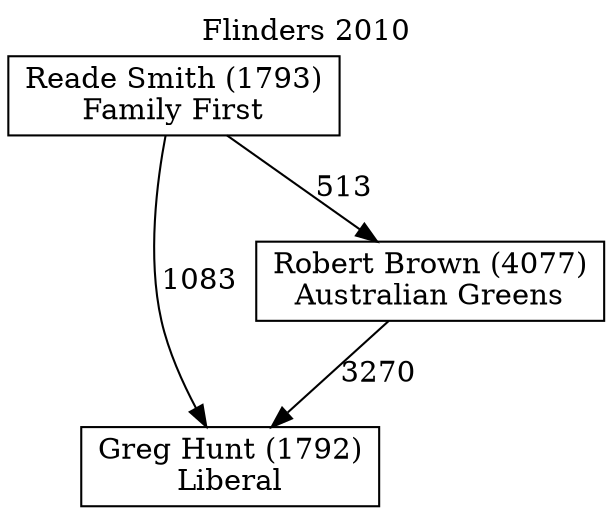 // House preference flow
digraph "Greg Hunt (1792)_Flinders_2010" {
	graph [label="Flinders 2010" labelloc=t mclimit=10]
	node [shape=box]
	"Greg Hunt (1792)" [label="Greg Hunt (1792)
Liberal"]
	"Robert Brown (4077)" [label="Robert Brown (4077)
Australian Greens"]
	"Reade Smith (1793)" [label="Reade Smith (1793)
Family First"]
	"Robert Brown (4077)" -> "Greg Hunt (1792)" [label=3270]
	"Reade Smith (1793)" -> "Robert Brown (4077)" [label=513]
	"Reade Smith (1793)" -> "Greg Hunt (1792)" [label=1083]
}
